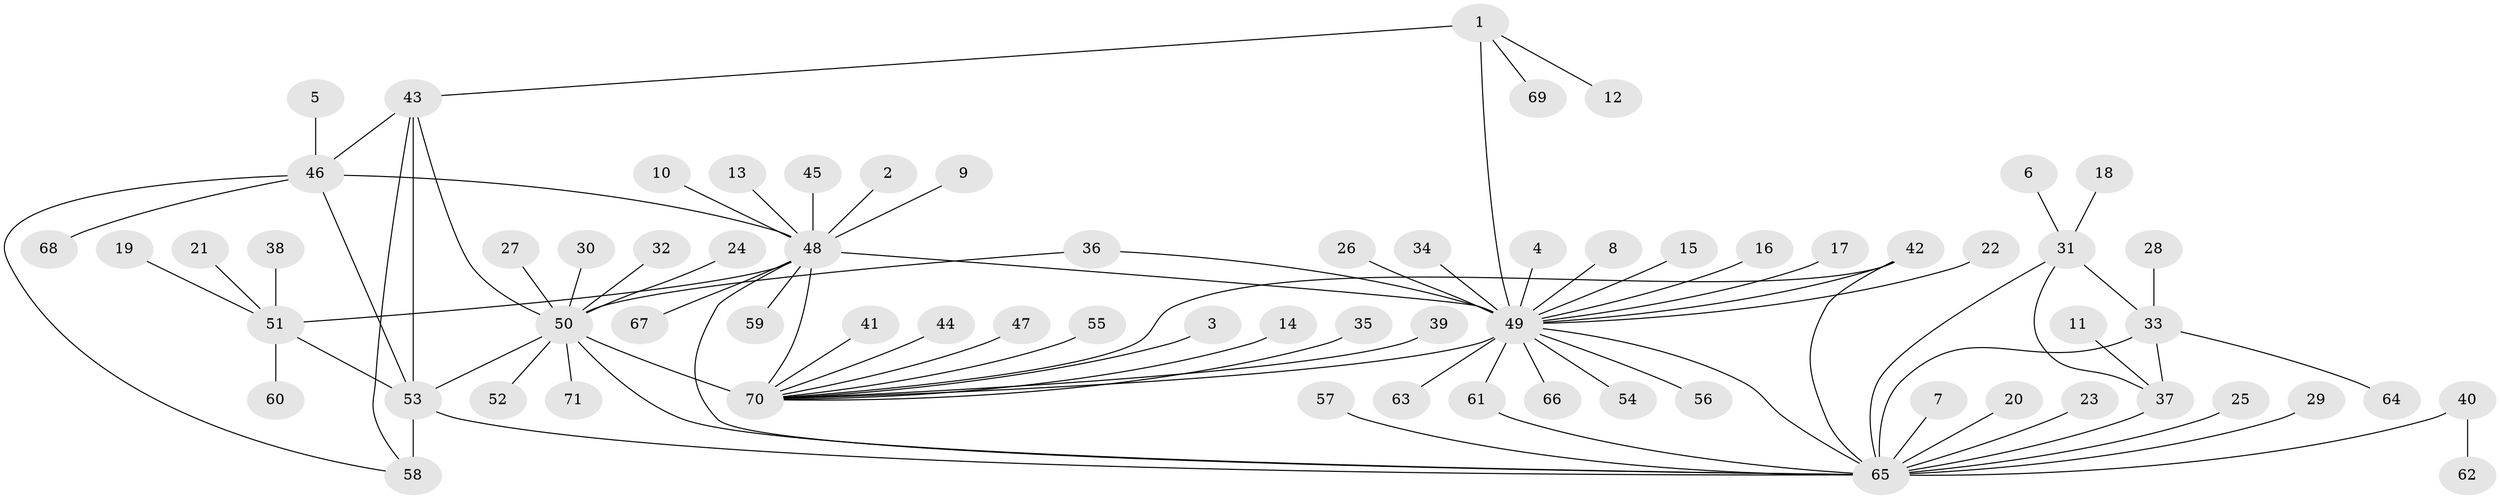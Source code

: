 // original degree distribution, {12: 0.02112676056338028, 13: 0.02112676056338028, 7: 0.04929577464788732, 6: 0.02112676056338028, 8: 0.04225352112676056, 16: 0.007042253521126761, 9: 0.028169014084507043, 10: 0.04929577464788732, 11: 0.007042253521126761, 1: 0.6126760563380281, 3: 0.028169014084507043, 2: 0.1056338028169014, 4: 0.007042253521126761}
// Generated by graph-tools (version 1.1) at 2025/50/03/09/25 03:50:38]
// undirected, 71 vertices, 88 edges
graph export_dot {
graph [start="1"]
  node [color=gray90,style=filled];
  1;
  2;
  3;
  4;
  5;
  6;
  7;
  8;
  9;
  10;
  11;
  12;
  13;
  14;
  15;
  16;
  17;
  18;
  19;
  20;
  21;
  22;
  23;
  24;
  25;
  26;
  27;
  28;
  29;
  30;
  31;
  32;
  33;
  34;
  35;
  36;
  37;
  38;
  39;
  40;
  41;
  42;
  43;
  44;
  45;
  46;
  47;
  48;
  49;
  50;
  51;
  52;
  53;
  54;
  55;
  56;
  57;
  58;
  59;
  60;
  61;
  62;
  63;
  64;
  65;
  66;
  67;
  68;
  69;
  70;
  71;
  1 -- 12 [weight=1.0];
  1 -- 43 [weight=1.0];
  1 -- 49 [weight=12.0];
  1 -- 69 [weight=1.0];
  2 -- 48 [weight=1.0];
  3 -- 70 [weight=1.0];
  4 -- 49 [weight=1.0];
  5 -- 46 [weight=1.0];
  6 -- 31 [weight=1.0];
  7 -- 65 [weight=1.0];
  8 -- 49 [weight=1.0];
  9 -- 48 [weight=1.0];
  10 -- 48 [weight=1.0];
  11 -- 37 [weight=1.0];
  13 -- 48 [weight=1.0];
  14 -- 70 [weight=1.0];
  15 -- 49 [weight=1.0];
  16 -- 49 [weight=1.0];
  17 -- 49 [weight=1.0];
  18 -- 31 [weight=1.0];
  19 -- 51 [weight=1.0];
  20 -- 65 [weight=1.0];
  21 -- 51 [weight=1.0];
  22 -- 49 [weight=1.0];
  23 -- 65 [weight=1.0];
  24 -- 50 [weight=1.0];
  25 -- 65 [weight=1.0];
  26 -- 49 [weight=1.0];
  27 -- 50 [weight=1.0];
  28 -- 33 [weight=1.0];
  29 -- 65 [weight=1.0];
  30 -- 50 [weight=1.0];
  31 -- 33 [weight=1.0];
  31 -- 37 [weight=1.0];
  31 -- 65 [weight=4.0];
  32 -- 50 [weight=1.0];
  33 -- 37 [weight=1.0];
  33 -- 64 [weight=1.0];
  33 -- 65 [weight=4.0];
  34 -- 49 [weight=1.0];
  35 -- 70 [weight=1.0];
  36 -- 49 [weight=1.0];
  36 -- 50 [weight=1.0];
  37 -- 65 [weight=4.0];
  38 -- 51 [weight=1.0];
  39 -- 70 [weight=1.0];
  40 -- 62 [weight=1.0];
  40 -- 65 [weight=1.0];
  41 -- 70 [weight=1.0];
  42 -- 49 [weight=1.0];
  42 -- 65 [weight=1.0];
  42 -- 70 [weight=1.0];
  43 -- 46 [weight=1.0];
  43 -- 50 [weight=1.0];
  43 -- 53 [weight=4.0];
  43 -- 58 [weight=1.0];
  44 -- 70 [weight=1.0];
  45 -- 48 [weight=1.0];
  46 -- 48 [weight=1.0];
  46 -- 53 [weight=4.0];
  46 -- 58 [weight=1.0];
  46 -- 68 [weight=1.0];
  47 -- 70 [weight=1.0];
  48 -- 49 [weight=1.0];
  48 -- 51 [weight=10.0];
  48 -- 59 [weight=1.0];
  48 -- 65 [weight=1.0];
  48 -- 67 [weight=1.0];
  48 -- 70 [weight=1.0];
  49 -- 54 [weight=1.0];
  49 -- 56 [weight=1.0];
  49 -- 61 [weight=1.0];
  49 -- 63 [weight=1.0];
  49 -- 65 [weight=1.0];
  49 -- 66 [weight=1.0];
  49 -- 70 [weight=1.0];
  50 -- 52 [weight=1.0];
  50 -- 53 [weight=1.0];
  50 -- 65 [weight=1.0];
  50 -- 70 [weight=12.0];
  50 -- 71 [weight=1.0];
  51 -- 53 [weight=1.0];
  51 -- 60 [weight=1.0];
  53 -- 58 [weight=4.0];
  53 -- 65 [weight=1.0];
  55 -- 70 [weight=1.0];
  57 -- 65 [weight=1.0];
  61 -- 65 [weight=1.0];
}
